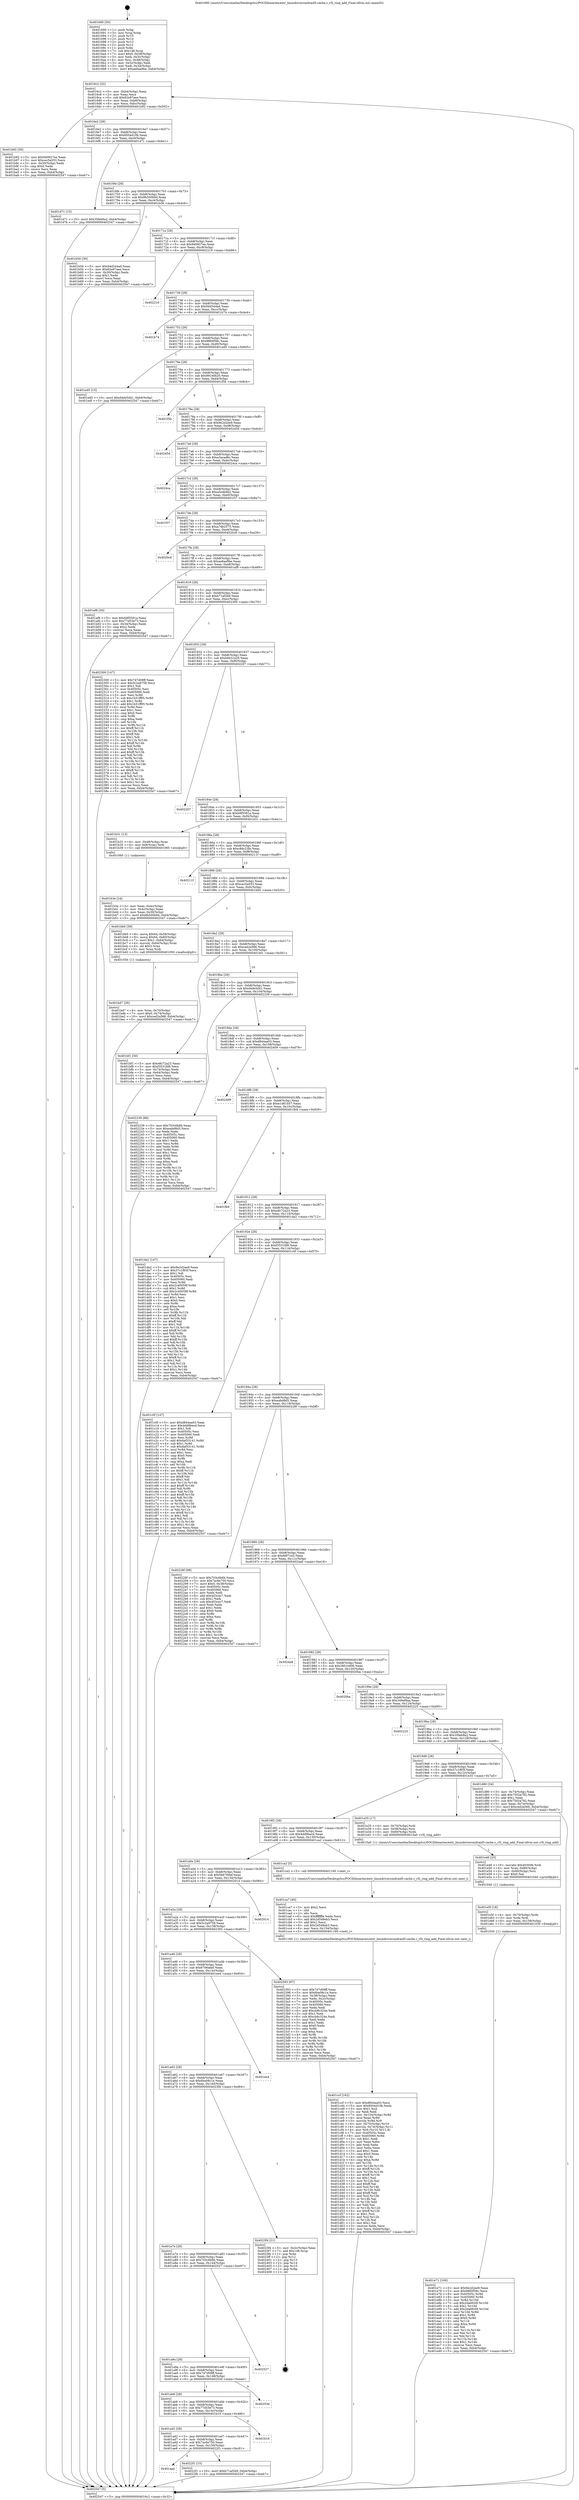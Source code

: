 digraph "0x401690" {
  label = "0x401690 (/mnt/c/Users/mathe/Desktop/tcc/POCII/binaries/extr_linuxdriversmdraid5-cache.c_r5l_ring_add_Final-ollvm.out::main(0))"
  labelloc = "t"
  node[shape=record]

  Entry [label="",width=0.3,height=0.3,shape=circle,fillcolor=black,style=filled]
  "0x4016c2" [label="{
     0x4016c2 [32]\l
     | [instrs]\l
     &nbsp;&nbsp;0x4016c2 \<+6\>: mov -0xb4(%rbp),%eax\l
     &nbsp;&nbsp;0x4016c8 \<+2\>: mov %eax,%ecx\l
     &nbsp;&nbsp;0x4016ca \<+6\>: sub $0x82e97aee,%ecx\l
     &nbsp;&nbsp;0x4016d0 \<+6\>: mov %eax,-0xb8(%rbp)\l
     &nbsp;&nbsp;0x4016d6 \<+6\>: mov %ecx,-0xbc(%rbp)\l
     &nbsp;&nbsp;0x4016dc \<+6\>: je 0000000000401b92 \<main+0x502\>\l
  }"]
  "0x401b92" [label="{
     0x401b92 [30]\l
     | [instrs]\l
     &nbsp;&nbsp;0x401b92 \<+5\>: mov $0x940927ee,%eax\l
     &nbsp;&nbsp;0x401b97 \<+5\>: mov $0xcec5a553,%ecx\l
     &nbsp;&nbsp;0x401b9c \<+3\>: mov -0x30(%rbp),%edx\l
     &nbsp;&nbsp;0x401b9f \<+3\>: cmp $0x0,%edx\l
     &nbsp;&nbsp;0x401ba2 \<+3\>: cmove %ecx,%eax\l
     &nbsp;&nbsp;0x401ba5 \<+6\>: mov %eax,-0xb4(%rbp)\l
     &nbsp;&nbsp;0x401bab \<+5\>: jmp 0000000000402547 \<main+0xeb7\>\l
  }"]
  "0x4016e2" [label="{
     0x4016e2 [28]\l
     | [instrs]\l
     &nbsp;&nbsp;0x4016e2 \<+5\>: jmp 00000000004016e7 \<main+0x57\>\l
     &nbsp;&nbsp;0x4016e7 \<+6\>: mov -0xb8(%rbp),%eax\l
     &nbsp;&nbsp;0x4016ed \<+5\>: sub $0x8504d10b,%eax\l
     &nbsp;&nbsp;0x4016f2 \<+6\>: mov %eax,-0xc0(%rbp)\l
     &nbsp;&nbsp;0x4016f8 \<+6\>: je 0000000000401d71 \<main+0x6e1\>\l
  }"]
  Exit [label="",width=0.3,height=0.3,shape=circle,fillcolor=black,style=filled,peripheries=2]
  "0x401d71" [label="{
     0x401d71 [15]\l
     | [instrs]\l
     &nbsp;&nbsp;0x401d71 \<+10\>: movl $0x35feb9a2,-0xb4(%rbp)\l
     &nbsp;&nbsp;0x401d7b \<+5\>: jmp 0000000000402547 \<main+0xeb7\>\l
  }"]
  "0x4016fe" [label="{
     0x4016fe [28]\l
     | [instrs]\l
     &nbsp;&nbsp;0x4016fe \<+5\>: jmp 0000000000401703 \<main+0x73\>\l
     &nbsp;&nbsp;0x401703 \<+6\>: mov -0xb8(%rbp),%eax\l
     &nbsp;&nbsp;0x401709 \<+5\>: sub $0x8b500b94,%eax\l
     &nbsp;&nbsp;0x40170e \<+6\>: mov %eax,-0xc4(%rbp)\l
     &nbsp;&nbsp;0x401714 \<+6\>: je 0000000000401b56 \<main+0x4c6\>\l
  }"]
  "0x401aee" [label="{
     0x401aee\l
  }", style=dashed]
  "0x401b56" [label="{
     0x401b56 [30]\l
     | [instrs]\l
     &nbsp;&nbsp;0x401b56 \<+5\>: mov $0x94d344ad,%eax\l
     &nbsp;&nbsp;0x401b5b \<+5\>: mov $0x82e97aee,%ecx\l
     &nbsp;&nbsp;0x401b60 \<+3\>: mov -0x30(%rbp),%edx\l
     &nbsp;&nbsp;0x401b63 \<+3\>: cmp $0x1,%edx\l
     &nbsp;&nbsp;0x401b66 \<+3\>: cmovl %ecx,%eax\l
     &nbsp;&nbsp;0x401b69 \<+6\>: mov %eax,-0xb4(%rbp)\l
     &nbsp;&nbsp;0x401b6f \<+5\>: jmp 0000000000402547 \<main+0xeb7\>\l
  }"]
  "0x40171a" [label="{
     0x40171a [28]\l
     | [instrs]\l
     &nbsp;&nbsp;0x40171a \<+5\>: jmp 000000000040171f \<main+0x8f\>\l
     &nbsp;&nbsp;0x40171f \<+6\>: mov -0xb8(%rbp),%eax\l
     &nbsp;&nbsp;0x401725 \<+5\>: sub $0x940927ee,%eax\l
     &nbsp;&nbsp;0x40172a \<+6\>: mov %eax,-0xc8(%rbp)\l
     &nbsp;&nbsp;0x401730 \<+6\>: je 0000000000402216 \<main+0xb86\>\l
  }"]
  "0x4022f1" [label="{
     0x4022f1 [15]\l
     | [instrs]\l
     &nbsp;&nbsp;0x4022f1 \<+10\>: movl $0xb71af2b9,-0xb4(%rbp)\l
     &nbsp;&nbsp;0x4022fb \<+5\>: jmp 0000000000402547 \<main+0xeb7\>\l
  }"]
  "0x402216" [label="{
     0x402216\l
  }", style=dashed]
  "0x401736" [label="{
     0x401736 [28]\l
     | [instrs]\l
     &nbsp;&nbsp;0x401736 \<+5\>: jmp 000000000040173b \<main+0xab\>\l
     &nbsp;&nbsp;0x40173b \<+6\>: mov -0xb8(%rbp),%eax\l
     &nbsp;&nbsp;0x401741 \<+5\>: sub $0x94d344ad,%eax\l
     &nbsp;&nbsp;0x401746 \<+6\>: mov %eax,-0xcc(%rbp)\l
     &nbsp;&nbsp;0x40174c \<+6\>: je 0000000000401b74 \<main+0x4e4\>\l
  }"]
  "0x401ad2" [label="{
     0x401ad2 [28]\l
     | [instrs]\l
     &nbsp;&nbsp;0x401ad2 \<+5\>: jmp 0000000000401ad7 \<main+0x447\>\l
     &nbsp;&nbsp;0x401ad7 \<+6\>: mov -0xb8(%rbp),%eax\l
     &nbsp;&nbsp;0x401add \<+5\>: sub $0x7ac6e750,%eax\l
     &nbsp;&nbsp;0x401ae2 \<+6\>: mov %eax,-0x150(%rbp)\l
     &nbsp;&nbsp;0x401ae8 \<+6\>: je 00000000004022f1 \<main+0xc61\>\l
  }"]
  "0x401b74" [label="{
     0x401b74\l
  }", style=dashed]
  "0x401752" [label="{
     0x401752 [28]\l
     | [instrs]\l
     &nbsp;&nbsp;0x401752 \<+5\>: jmp 0000000000401757 \<main+0xc7\>\l
     &nbsp;&nbsp;0x401757 \<+6\>: mov -0xb8(%rbp),%eax\l
     &nbsp;&nbsp;0x40175d \<+5\>: sub $0x9860f58c,%eax\l
     &nbsp;&nbsp;0x401762 \<+6\>: mov %eax,-0xd0(%rbp)\l
     &nbsp;&nbsp;0x401768 \<+6\>: je 0000000000401ed5 \<main+0x845\>\l
  }"]
  "0x401b16" [label="{
     0x401b16\l
  }", style=dashed]
  "0x401ed5" [label="{
     0x401ed5 [15]\l
     | [instrs]\l
     &nbsp;&nbsp;0x401ed5 \<+10\>: movl $0xd4de5d41,-0xb4(%rbp)\l
     &nbsp;&nbsp;0x401edf \<+5\>: jmp 0000000000402547 \<main+0xeb7\>\l
  }"]
  "0x40176e" [label="{
     0x40176e [28]\l
     | [instrs]\l
     &nbsp;&nbsp;0x40176e \<+5\>: jmp 0000000000401773 \<main+0xe3\>\l
     &nbsp;&nbsp;0x401773 \<+6\>: mov -0xb8(%rbp),%eax\l
     &nbsp;&nbsp;0x401779 \<+5\>: sub $0x991e0b20,%eax\l
     &nbsp;&nbsp;0x40177e \<+6\>: mov %eax,-0xd4(%rbp)\l
     &nbsp;&nbsp;0x401784 \<+6\>: je 0000000000401f5b \<main+0x8cb\>\l
  }"]
  "0x401ab6" [label="{
     0x401ab6 [28]\l
     | [instrs]\l
     &nbsp;&nbsp;0x401ab6 \<+5\>: jmp 0000000000401abb \<main+0x42b\>\l
     &nbsp;&nbsp;0x401abb \<+6\>: mov -0xb8(%rbp),%eax\l
     &nbsp;&nbsp;0x401ac1 \<+5\>: sub $0x77d53e73,%eax\l
     &nbsp;&nbsp;0x401ac6 \<+6\>: mov %eax,-0x14c(%rbp)\l
     &nbsp;&nbsp;0x401acc \<+6\>: je 0000000000401b16 \<main+0x486\>\l
  }"]
  "0x401f5b" [label="{
     0x401f5b\l
  }", style=dashed]
  "0x40178a" [label="{
     0x40178a [28]\l
     | [instrs]\l
     &nbsp;&nbsp;0x40178a \<+5\>: jmp 000000000040178f \<main+0xff\>\l
     &nbsp;&nbsp;0x40178f \<+6\>: mov -0xb8(%rbp),%eax\l
     &nbsp;&nbsp;0x401795 \<+5\>: sub $0x9e2d2ee9,%eax\l
     &nbsp;&nbsp;0x40179a \<+6\>: mov %eax,-0xd8(%rbp)\l
     &nbsp;&nbsp;0x4017a0 \<+6\>: je 000000000040245d \<main+0xdcd\>\l
  }"]
  "0x40253d" [label="{
     0x40253d\l
  }", style=dashed]
  "0x40245d" [label="{
     0x40245d\l
  }", style=dashed]
  "0x4017a6" [label="{
     0x4017a6 [28]\l
     | [instrs]\l
     &nbsp;&nbsp;0x4017a6 \<+5\>: jmp 00000000004017ab \<main+0x11b\>\l
     &nbsp;&nbsp;0x4017ab \<+6\>: mov -0xb8(%rbp),%eax\l
     &nbsp;&nbsp;0x4017b1 \<+5\>: sub $0xa3acad6c,%eax\l
     &nbsp;&nbsp;0x4017b6 \<+6\>: mov %eax,-0xdc(%rbp)\l
     &nbsp;&nbsp;0x4017bc \<+6\>: je 00000000004024ca \<main+0xe3a\>\l
  }"]
  "0x401a9a" [label="{
     0x401a9a [28]\l
     | [instrs]\l
     &nbsp;&nbsp;0x401a9a \<+5\>: jmp 0000000000401a9f \<main+0x40f\>\l
     &nbsp;&nbsp;0x401a9f \<+6\>: mov -0xb8(%rbp),%eax\l
     &nbsp;&nbsp;0x401aa5 \<+5\>: sub $0x747d09ff,%eax\l
     &nbsp;&nbsp;0x401aaa \<+6\>: mov %eax,-0x148(%rbp)\l
     &nbsp;&nbsp;0x401ab0 \<+6\>: je 000000000040253d \<main+0xead\>\l
  }"]
  "0x4024ca" [label="{
     0x4024ca\l
  }", style=dashed]
  "0x4017c2" [label="{
     0x4017c2 [28]\l
     | [instrs]\l
     &nbsp;&nbsp;0x4017c2 \<+5\>: jmp 00000000004017c7 \<main+0x137\>\l
     &nbsp;&nbsp;0x4017c7 \<+6\>: mov -0xb8(%rbp),%eax\l
     &nbsp;&nbsp;0x4017cd \<+5\>: sub $0xa5e4b9d2,%eax\l
     &nbsp;&nbsp;0x4017d2 \<+6\>: mov %eax,-0xe0(%rbp)\l
     &nbsp;&nbsp;0x4017d8 \<+6\>: je 0000000000401f37 \<main+0x8a7\>\l
  }"]
  "0x402527" [label="{
     0x402527\l
  }", style=dashed]
  "0x401f37" [label="{
     0x401f37\l
  }", style=dashed]
  "0x4017de" [label="{
     0x4017de [28]\l
     | [instrs]\l
     &nbsp;&nbsp;0x4017de \<+5\>: jmp 00000000004017e3 \<main+0x153\>\l
     &nbsp;&nbsp;0x4017e3 \<+6\>: mov -0xb8(%rbp),%eax\l
     &nbsp;&nbsp;0x4017e9 \<+5\>: sub $0xa7db2575,%eax\l
     &nbsp;&nbsp;0x4017ee \<+6\>: mov %eax,-0xe4(%rbp)\l
     &nbsp;&nbsp;0x4017f4 \<+6\>: je 00000000004020c9 \<main+0xa39\>\l
  }"]
  "0x401a7e" [label="{
     0x401a7e [28]\l
     | [instrs]\l
     &nbsp;&nbsp;0x401a7e \<+5\>: jmp 0000000000401a83 \<main+0x3f3\>\l
     &nbsp;&nbsp;0x401a83 \<+6\>: mov -0xb8(%rbp),%eax\l
     &nbsp;&nbsp;0x401a89 \<+5\>: sub $0x703c6b6b,%eax\l
     &nbsp;&nbsp;0x401a8e \<+6\>: mov %eax,-0x144(%rbp)\l
     &nbsp;&nbsp;0x401a94 \<+6\>: je 0000000000402527 \<main+0xe97\>\l
  }"]
  "0x4020c9" [label="{
     0x4020c9\l
  }", style=dashed]
  "0x4017fa" [label="{
     0x4017fa [28]\l
     | [instrs]\l
     &nbsp;&nbsp;0x4017fa \<+5\>: jmp 00000000004017ff \<main+0x16f\>\l
     &nbsp;&nbsp;0x4017ff \<+6\>: mov -0xb8(%rbp),%eax\l
     &nbsp;&nbsp;0x401805 \<+5\>: sub $0xae6aa9be,%eax\l
     &nbsp;&nbsp;0x40180a \<+6\>: mov %eax,-0xe8(%rbp)\l
     &nbsp;&nbsp;0x401810 \<+6\>: je 0000000000401af8 \<main+0x468\>\l
  }"]
  "0x4023f4" [label="{
     0x4023f4 [21]\l
     | [instrs]\l
     &nbsp;&nbsp;0x4023f4 \<+3\>: mov -0x2c(%rbp),%eax\l
     &nbsp;&nbsp;0x4023f7 \<+7\>: add $0x148,%rsp\l
     &nbsp;&nbsp;0x4023fe \<+1\>: pop %rbx\l
     &nbsp;&nbsp;0x4023ff \<+2\>: pop %r12\l
     &nbsp;&nbsp;0x402401 \<+2\>: pop %r13\l
     &nbsp;&nbsp;0x402403 \<+2\>: pop %r14\l
     &nbsp;&nbsp;0x402405 \<+2\>: pop %r15\l
     &nbsp;&nbsp;0x402407 \<+1\>: pop %rbp\l
     &nbsp;&nbsp;0x402408 \<+1\>: ret\l
  }"]
  "0x401af8" [label="{
     0x401af8 [30]\l
     | [instrs]\l
     &nbsp;&nbsp;0x401af8 \<+5\>: mov $0xb9f5591a,%eax\l
     &nbsp;&nbsp;0x401afd \<+5\>: mov $0x77d53e73,%ecx\l
     &nbsp;&nbsp;0x401b02 \<+3\>: mov -0x34(%rbp),%edx\l
     &nbsp;&nbsp;0x401b05 \<+3\>: cmp $0x2,%edx\l
     &nbsp;&nbsp;0x401b08 \<+3\>: cmovne %ecx,%eax\l
     &nbsp;&nbsp;0x401b0b \<+6\>: mov %eax,-0xb4(%rbp)\l
     &nbsp;&nbsp;0x401b11 \<+5\>: jmp 0000000000402547 \<main+0xeb7\>\l
  }"]
  "0x401816" [label="{
     0x401816 [28]\l
     | [instrs]\l
     &nbsp;&nbsp;0x401816 \<+5\>: jmp 000000000040181b \<main+0x18b\>\l
     &nbsp;&nbsp;0x40181b \<+6\>: mov -0xb8(%rbp),%eax\l
     &nbsp;&nbsp;0x401821 \<+5\>: sub $0xb71af2b9,%eax\l
     &nbsp;&nbsp;0x401826 \<+6\>: mov %eax,-0xec(%rbp)\l
     &nbsp;&nbsp;0x40182c \<+6\>: je 0000000000402300 \<main+0xc70\>\l
  }"]
  "0x402547" [label="{
     0x402547 [5]\l
     | [instrs]\l
     &nbsp;&nbsp;0x402547 \<+5\>: jmp 00000000004016c2 \<main+0x32\>\l
  }"]
  "0x401690" [label="{
     0x401690 [50]\l
     | [instrs]\l
     &nbsp;&nbsp;0x401690 \<+1\>: push %rbp\l
     &nbsp;&nbsp;0x401691 \<+3\>: mov %rsp,%rbp\l
     &nbsp;&nbsp;0x401694 \<+2\>: push %r15\l
     &nbsp;&nbsp;0x401696 \<+2\>: push %r14\l
     &nbsp;&nbsp;0x401698 \<+2\>: push %r13\l
     &nbsp;&nbsp;0x40169a \<+2\>: push %r12\l
     &nbsp;&nbsp;0x40169c \<+1\>: push %rbx\l
     &nbsp;&nbsp;0x40169d \<+7\>: sub $0x148,%rsp\l
     &nbsp;&nbsp;0x4016a4 \<+7\>: movl $0x0,-0x38(%rbp)\l
     &nbsp;&nbsp;0x4016ab \<+3\>: mov %edi,-0x3c(%rbp)\l
     &nbsp;&nbsp;0x4016ae \<+4\>: mov %rsi,-0x48(%rbp)\l
     &nbsp;&nbsp;0x4016b2 \<+3\>: mov -0x3c(%rbp),%edi\l
     &nbsp;&nbsp;0x4016b5 \<+3\>: mov %edi,-0x34(%rbp)\l
     &nbsp;&nbsp;0x4016b8 \<+10\>: movl $0xae6aa9be,-0xb4(%rbp)\l
  }"]
  "0x401a62" [label="{
     0x401a62 [28]\l
     | [instrs]\l
     &nbsp;&nbsp;0x401a62 \<+5\>: jmp 0000000000401a67 \<main+0x3d7\>\l
     &nbsp;&nbsp;0x401a67 \<+6\>: mov -0xb8(%rbp),%eax\l
     &nbsp;&nbsp;0x401a6d \<+5\>: sub $0x6ba08c1e,%eax\l
     &nbsp;&nbsp;0x401a72 \<+6\>: mov %eax,-0x140(%rbp)\l
     &nbsp;&nbsp;0x401a78 \<+6\>: je 00000000004023f4 \<main+0xd64\>\l
  }"]
  "0x402300" [label="{
     0x402300 [147]\l
     | [instrs]\l
     &nbsp;&nbsp;0x402300 \<+5\>: mov $0x747d09ff,%eax\l
     &nbsp;&nbsp;0x402305 \<+5\>: mov $0x5c2a9759,%ecx\l
     &nbsp;&nbsp;0x40230a \<+2\>: mov $0x1,%dl\l
     &nbsp;&nbsp;0x40230c \<+7\>: mov 0x40505c,%esi\l
     &nbsp;&nbsp;0x402313 \<+7\>: mov 0x405060,%edi\l
     &nbsp;&nbsp;0x40231a \<+3\>: mov %esi,%r8d\l
     &nbsp;&nbsp;0x40231d \<+7\>: sub $0x1b51ff95,%r8d\l
     &nbsp;&nbsp;0x402324 \<+4\>: sub $0x1,%r8d\l
     &nbsp;&nbsp;0x402328 \<+7\>: add $0x1b51ff95,%r8d\l
     &nbsp;&nbsp;0x40232f \<+4\>: imul %r8d,%esi\l
     &nbsp;&nbsp;0x402333 \<+3\>: and $0x1,%esi\l
     &nbsp;&nbsp;0x402336 \<+3\>: cmp $0x0,%esi\l
     &nbsp;&nbsp;0x402339 \<+4\>: sete %r9b\l
     &nbsp;&nbsp;0x40233d \<+3\>: cmp $0xa,%edi\l
     &nbsp;&nbsp;0x402340 \<+4\>: setl %r10b\l
     &nbsp;&nbsp;0x402344 \<+3\>: mov %r9b,%r11b\l
     &nbsp;&nbsp;0x402347 \<+4\>: xor $0xff,%r11b\l
     &nbsp;&nbsp;0x40234b \<+3\>: mov %r10b,%bl\l
     &nbsp;&nbsp;0x40234e \<+3\>: xor $0xff,%bl\l
     &nbsp;&nbsp;0x402351 \<+3\>: xor $0x1,%dl\l
     &nbsp;&nbsp;0x402354 \<+3\>: mov %r11b,%r14b\l
     &nbsp;&nbsp;0x402357 \<+4\>: and $0xff,%r14b\l
     &nbsp;&nbsp;0x40235b \<+3\>: and %dl,%r9b\l
     &nbsp;&nbsp;0x40235e \<+3\>: mov %bl,%r15b\l
     &nbsp;&nbsp;0x402361 \<+4\>: and $0xff,%r15b\l
     &nbsp;&nbsp;0x402365 \<+3\>: and %dl,%r10b\l
     &nbsp;&nbsp;0x402368 \<+3\>: or %r9b,%r14b\l
     &nbsp;&nbsp;0x40236b \<+3\>: or %r10b,%r15b\l
     &nbsp;&nbsp;0x40236e \<+3\>: xor %r15b,%r14b\l
     &nbsp;&nbsp;0x402371 \<+3\>: or %bl,%r11b\l
     &nbsp;&nbsp;0x402374 \<+4\>: xor $0xff,%r11b\l
     &nbsp;&nbsp;0x402378 \<+3\>: or $0x1,%dl\l
     &nbsp;&nbsp;0x40237b \<+3\>: and %dl,%r11b\l
     &nbsp;&nbsp;0x40237e \<+3\>: or %r11b,%r14b\l
     &nbsp;&nbsp;0x402381 \<+4\>: test $0x1,%r14b\l
     &nbsp;&nbsp;0x402385 \<+3\>: cmovne %ecx,%eax\l
     &nbsp;&nbsp;0x402388 \<+6\>: mov %eax,-0xb4(%rbp)\l
     &nbsp;&nbsp;0x40238e \<+5\>: jmp 0000000000402547 \<main+0xeb7\>\l
  }"]
  "0x401832" [label="{
     0x401832 [28]\l
     | [instrs]\l
     &nbsp;&nbsp;0x401832 \<+5\>: jmp 0000000000401837 \<main+0x1a7\>\l
     &nbsp;&nbsp;0x401837 \<+6\>: mov -0xb8(%rbp),%eax\l
     &nbsp;&nbsp;0x40183d \<+5\>: sub $0xb9431a29,%eax\l
     &nbsp;&nbsp;0x401842 \<+6\>: mov %eax,-0xf0(%rbp)\l
     &nbsp;&nbsp;0x401848 \<+6\>: je 0000000000402207 \<main+0xb77\>\l
  }"]
  "0x401ee4" [label="{
     0x401ee4\l
  }", style=dashed]
  "0x402207" [label="{
     0x402207\l
  }", style=dashed]
  "0x40184e" [label="{
     0x40184e [28]\l
     | [instrs]\l
     &nbsp;&nbsp;0x40184e \<+5\>: jmp 0000000000401853 \<main+0x1c3\>\l
     &nbsp;&nbsp;0x401853 \<+6\>: mov -0xb8(%rbp),%eax\l
     &nbsp;&nbsp;0x401859 \<+5\>: sub $0xb9f5591a,%eax\l
     &nbsp;&nbsp;0x40185e \<+6\>: mov %eax,-0xf4(%rbp)\l
     &nbsp;&nbsp;0x401864 \<+6\>: je 0000000000401b31 \<main+0x4a1\>\l
  }"]
  "0x401a46" [label="{
     0x401a46 [28]\l
     | [instrs]\l
     &nbsp;&nbsp;0x401a46 \<+5\>: jmp 0000000000401a4b \<main+0x3bb\>\l
     &nbsp;&nbsp;0x401a4b \<+6\>: mov -0xb8(%rbp),%eax\l
     &nbsp;&nbsp;0x401a51 \<+5\>: sub $0x6706afa0,%eax\l
     &nbsp;&nbsp;0x401a56 \<+6\>: mov %eax,-0x13c(%rbp)\l
     &nbsp;&nbsp;0x401a5c \<+6\>: je 0000000000401ee4 \<main+0x854\>\l
  }"]
  "0x401b31" [label="{
     0x401b31 [13]\l
     | [instrs]\l
     &nbsp;&nbsp;0x401b31 \<+4\>: mov -0x48(%rbp),%rax\l
     &nbsp;&nbsp;0x401b35 \<+4\>: mov 0x8(%rax),%rdi\l
     &nbsp;&nbsp;0x401b39 \<+5\>: call 0000000000401060 \<atoi@plt\>\l
     | [calls]\l
     &nbsp;&nbsp;0x401060 \{1\} (unknown)\l
  }"]
  "0x40186a" [label="{
     0x40186a [28]\l
     | [instrs]\l
     &nbsp;&nbsp;0x40186a \<+5\>: jmp 000000000040186f \<main+0x1df\>\l
     &nbsp;&nbsp;0x40186f \<+6\>: mov -0xb8(%rbp),%eax\l
     &nbsp;&nbsp;0x401875 \<+5\>: sub $0xc8dc23fa,%eax\l
     &nbsp;&nbsp;0x40187a \<+6\>: mov %eax,-0xf8(%rbp)\l
     &nbsp;&nbsp;0x401880 \<+6\>: je 000000000040211f \<main+0xa8f\>\l
  }"]
  "0x401b3e" [label="{
     0x401b3e [24]\l
     | [instrs]\l
     &nbsp;&nbsp;0x401b3e \<+3\>: mov %eax,-0x4c(%rbp)\l
     &nbsp;&nbsp;0x401b41 \<+3\>: mov -0x4c(%rbp),%eax\l
     &nbsp;&nbsp;0x401b44 \<+3\>: mov %eax,-0x30(%rbp)\l
     &nbsp;&nbsp;0x401b47 \<+10\>: movl $0x8b500b94,-0xb4(%rbp)\l
     &nbsp;&nbsp;0x401b51 \<+5\>: jmp 0000000000402547 \<main+0xeb7\>\l
  }"]
  "0x402393" [label="{
     0x402393 [97]\l
     | [instrs]\l
     &nbsp;&nbsp;0x402393 \<+5\>: mov $0x747d09ff,%eax\l
     &nbsp;&nbsp;0x402398 \<+5\>: mov $0x6ba08c1e,%ecx\l
     &nbsp;&nbsp;0x40239d \<+3\>: mov -0x38(%rbp),%edx\l
     &nbsp;&nbsp;0x4023a0 \<+3\>: mov %edx,-0x2c(%rbp)\l
     &nbsp;&nbsp;0x4023a3 \<+7\>: mov 0x40505c,%edx\l
     &nbsp;&nbsp;0x4023aa \<+7\>: mov 0x405060,%esi\l
     &nbsp;&nbsp;0x4023b1 \<+2\>: mov %edx,%edi\l
     &nbsp;&nbsp;0x4023b3 \<+6\>: add $0xcb8c324e,%edi\l
     &nbsp;&nbsp;0x4023b9 \<+3\>: sub $0x1,%edi\l
     &nbsp;&nbsp;0x4023bc \<+6\>: sub $0xcb8c324e,%edi\l
     &nbsp;&nbsp;0x4023c2 \<+3\>: imul %edi,%edx\l
     &nbsp;&nbsp;0x4023c5 \<+3\>: and $0x1,%edx\l
     &nbsp;&nbsp;0x4023c8 \<+3\>: cmp $0x0,%edx\l
     &nbsp;&nbsp;0x4023cb \<+4\>: sete %r8b\l
     &nbsp;&nbsp;0x4023cf \<+3\>: cmp $0xa,%esi\l
     &nbsp;&nbsp;0x4023d2 \<+4\>: setl %r9b\l
     &nbsp;&nbsp;0x4023d6 \<+3\>: mov %r8b,%r10b\l
     &nbsp;&nbsp;0x4023d9 \<+3\>: and %r9b,%r10b\l
     &nbsp;&nbsp;0x4023dc \<+3\>: xor %r9b,%r8b\l
     &nbsp;&nbsp;0x4023df \<+3\>: or %r8b,%r10b\l
     &nbsp;&nbsp;0x4023e2 \<+4\>: test $0x1,%r10b\l
     &nbsp;&nbsp;0x4023e6 \<+3\>: cmovne %ecx,%eax\l
     &nbsp;&nbsp;0x4023e9 \<+6\>: mov %eax,-0xb4(%rbp)\l
     &nbsp;&nbsp;0x4023ef \<+5\>: jmp 0000000000402547 \<main+0xeb7\>\l
  }"]
  "0x40211f" [label="{
     0x40211f\l
  }", style=dashed]
  "0x401886" [label="{
     0x401886 [28]\l
     | [instrs]\l
     &nbsp;&nbsp;0x401886 \<+5\>: jmp 000000000040188b \<main+0x1fb\>\l
     &nbsp;&nbsp;0x40188b \<+6\>: mov -0xb8(%rbp),%eax\l
     &nbsp;&nbsp;0x401891 \<+5\>: sub $0xcec5a553,%eax\l
     &nbsp;&nbsp;0x401896 \<+6\>: mov %eax,-0xfc(%rbp)\l
     &nbsp;&nbsp;0x40189c \<+6\>: je 0000000000401bb0 \<main+0x520\>\l
  }"]
  "0x401a2a" [label="{
     0x401a2a [28]\l
     | [instrs]\l
     &nbsp;&nbsp;0x401a2a \<+5\>: jmp 0000000000401a2f \<main+0x39f\>\l
     &nbsp;&nbsp;0x401a2f \<+6\>: mov -0xb8(%rbp),%eax\l
     &nbsp;&nbsp;0x401a35 \<+5\>: sub $0x5c2a9759,%eax\l
     &nbsp;&nbsp;0x401a3a \<+6\>: mov %eax,-0x138(%rbp)\l
     &nbsp;&nbsp;0x401a40 \<+6\>: je 0000000000402393 \<main+0xd03\>\l
  }"]
  "0x401bb0" [label="{
     0x401bb0 [39]\l
     | [instrs]\l
     &nbsp;&nbsp;0x401bb0 \<+8\>: movq $0x64,-0x58(%rbp)\l
     &nbsp;&nbsp;0x401bb8 \<+8\>: movq $0x64,-0x60(%rbp)\l
     &nbsp;&nbsp;0x401bc0 \<+7\>: movl $0x1,-0x64(%rbp)\l
     &nbsp;&nbsp;0x401bc7 \<+4\>: movslq -0x64(%rbp),%rax\l
     &nbsp;&nbsp;0x401bcb \<+4\>: shl $0x3,%rax\l
     &nbsp;&nbsp;0x401bcf \<+3\>: mov %rax,%rdi\l
     &nbsp;&nbsp;0x401bd2 \<+5\>: call 0000000000401050 \<malloc@plt\>\l
     | [calls]\l
     &nbsp;&nbsp;0x401050 \{1\} (unknown)\l
  }"]
  "0x4018a2" [label="{
     0x4018a2 [28]\l
     | [instrs]\l
     &nbsp;&nbsp;0x4018a2 \<+5\>: jmp 00000000004018a7 \<main+0x217\>\l
     &nbsp;&nbsp;0x4018a7 \<+6\>: mov -0xb8(%rbp),%eax\l
     &nbsp;&nbsp;0x4018ad \<+5\>: sub $0xced2a566,%eax\l
     &nbsp;&nbsp;0x4018b2 \<+6\>: mov %eax,-0x100(%rbp)\l
     &nbsp;&nbsp;0x4018b8 \<+6\>: je 0000000000401bf1 \<main+0x561\>\l
  }"]
  "0x401bd7" [label="{
     0x401bd7 [26]\l
     | [instrs]\l
     &nbsp;&nbsp;0x401bd7 \<+4\>: mov %rax,-0x70(%rbp)\l
     &nbsp;&nbsp;0x401bdb \<+7\>: movl $0x0,-0x74(%rbp)\l
     &nbsp;&nbsp;0x401be2 \<+10\>: movl $0xced2a566,-0xb4(%rbp)\l
     &nbsp;&nbsp;0x401bec \<+5\>: jmp 0000000000402547 \<main+0xeb7\>\l
  }"]
  "0x402014" [label="{
     0x402014\l
  }", style=dashed]
  "0x401bf1" [label="{
     0x401bf1 [30]\l
     | [instrs]\l
     &nbsp;&nbsp;0x401bf1 \<+5\>: mov $0xe8c72a23,%eax\l
     &nbsp;&nbsp;0x401bf6 \<+5\>: mov $0xf3531fd9,%ecx\l
     &nbsp;&nbsp;0x401bfb \<+3\>: mov -0x74(%rbp),%edx\l
     &nbsp;&nbsp;0x401bfe \<+3\>: cmp -0x64(%rbp),%edx\l
     &nbsp;&nbsp;0x401c01 \<+3\>: cmovl %ecx,%eax\l
     &nbsp;&nbsp;0x401c04 \<+6\>: mov %eax,-0xb4(%rbp)\l
     &nbsp;&nbsp;0x401c0a \<+5\>: jmp 0000000000402547 \<main+0xeb7\>\l
  }"]
  "0x4018be" [label="{
     0x4018be [28]\l
     | [instrs]\l
     &nbsp;&nbsp;0x4018be \<+5\>: jmp 00000000004018c3 \<main+0x233\>\l
     &nbsp;&nbsp;0x4018c3 \<+6\>: mov -0xb8(%rbp),%eax\l
     &nbsp;&nbsp;0x4018c9 \<+5\>: sub $0xd4de5d41,%eax\l
     &nbsp;&nbsp;0x4018ce \<+6\>: mov %eax,-0x104(%rbp)\l
     &nbsp;&nbsp;0x4018d4 \<+6\>: je 0000000000402239 \<main+0xba9\>\l
  }"]
  "0x401e71" [label="{
     0x401e71 [100]\l
     | [instrs]\l
     &nbsp;&nbsp;0x401e71 \<+5\>: mov $0x9e2d2ee9,%eax\l
     &nbsp;&nbsp;0x401e76 \<+5\>: mov $0x9860f58c,%ecx\l
     &nbsp;&nbsp;0x401e7b \<+8\>: mov 0x40505c,%r8d\l
     &nbsp;&nbsp;0x401e83 \<+8\>: mov 0x405060,%r9d\l
     &nbsp;&nbsp;0x401e8b \<+3\>: mov %r8d,%r10d\l
     &nbsp;&nbsp;0x401e8e \<+7\>: sub $0x2da6fc09,%r10d\l
     &nbsp;&nbsp;0x401e95 \<+4\>: sub $0x1,%r10d\l
     &nbsp;&nbsp;0x401e99 \<+7\>: add $0x2da6fc09,%r10d\l
     &nbsp;&nbsp;0x401ea0 \<+4\>: imul %r10d,%r8d\l
     &nbsp;&nbsp;0x401ea4 \<+4\>: and $0x1,%r8d\l
     &nbsp;&nbsp;0x401ea8 \<+4\>: cmp $0x0,%r8d\l
     &nbsp;&nbsp;0x401eac \<+4\>: sete %r11b\l
     &nbsp;&nbsp;0x401eb0 \<+4\>: cmp $0xa,%r9d\l
     &nbsp;&nbsp;0x401eb4 \<+3\>: setl %bl\l
     &nbsp;&nbsp;0x401eb7 \<+3\>: mov %r11b,%r14b\l
     &nbsp;&nbsp;0x401eba \<+3\>: and %bl,%r14b\l
     &nbsp;&nbsp;0x401ebd \<+3\>: xor %bl,%r11b\l
     &nbsp;&nbsp;0x401ec0 \<+3\>: or %r11b,%r14b\l
     &nbsp;&nbsp;0x401ec3 \<+4\>: test $0x1,%r14b\l
     &nbsp;&nbsp;0x401ec7 \<+3\>: cmovne %ecx,%eax\l
     &nbsp;&nbsp;0x401eca \<+6\>: mov %eax,-0xb4(%rbp)\l
     &nbsp;&nbsp;0x401ed0 \<+5\>: jmp 0000000000402547 \<main+0xeb7\>\l
  }"]
  "0x402239" [label="{
     0x402239 [86]\l
     | [instrs]\l
     &nbsp;&nbsp;0x402239 \<+5\>: mov $0x703c6b6b,%eax\l
     &nbsp;&nbsp;0x40223e \<+5\>: mov $0xeabd8d5,%ecx\l
     &nbsp;&nbsp;0x402243 \<+2\>: xor %edx,%edx\l
     &nbsp;&nbsp;0x402245 \<+7\>: mov 0x40505c,%esi\l
     &nbsp;&nbsp;0x40224c \<+7\>: mov 0x405060,%edi\l
     &nbsp;&nbsp;0x402253 \<+3\>: sub $0x1,%edx\l
     &nbsp;&nbsp;0x402256 \<+3\>: mov %esi,%r8d\l
     &nbsp;&nbsp;0x402259 \<+3\>: add %edx,%r8d\l
     &nbsp;&nbsp;0x40225c \<+4\>: imul %r8d,%esi\l
     &nbsp;&nbsp;0x402260 \<+3\>: and $0x1,%esi\l
     &nbsp;&nbsp;0x402263 \<+3\>: cmp $0x0,%esi\l
     &nbsp;&nbsp;0x402266 \<+4\>: sete %r9b\l
     &nbsp;&nbsp;0x40226a \<+3\>: cmp $0xa,%edi\l
     &nbsp;&nbsp;0x40226d \<+4\>: setl %r10b\l
     &nbsp;&nbsp;0x402271 \<+3\>: mov %r9b,%r11b\l
     &nbsp;&nbsp;0x402274 \<+3\>: and %r10b,%r11b\l
     &nbsp;&nbsp;0x402277 \<+3\>: xor %r10b,%r9b\l
     &nbsp;&nbsp;0x40227a \<+3\>: or %r9b,%r11b\l
     &nbsp;&nbsp;0x40227d \<+4\>: test $0x1,%r11b\l
     &nbsp;&nbsp;0x402281 \<+3\>: cmovne %ecx,%eax\l
     &nbsp;&nbsp;0x402284 \<+6\>: mov %eax,-0xb4(%rbp)\l
     &nbsp;&nbsp;0x40228a \<+5\>: jmp 0000000000402547 \<main+0xeb7\>\l
  }"]
  "0x4018da" [label="{
     0x4018da [28]\l
     | [instrs]\l
     &nbsp;&nbsp;0x4018da \<+5\>: jmp 00000000004018df \<main+0x24f\>\l
     &nbsp;&nbsp;0x4018df \<+6\>: mov -0xb8(%rbp),%eax\l
     &nbsp;&nbsp;0x4018e5 \<+5\>: sub $0xd844aa03,%eax\l
     &nbsp;&nbsp;0x4018ea \<+6\>: mov %eax,-0x108(%rbp)\l
     &nbsp;&nbsp;0x4018f0 \<+6\>: je 0000000000402409 \<main+0xd79\>\l
  }"]
  "0x401e5f" [label="{
     0x401e5f [18]\l
     | [instrs]\l
     &nbsp;&nbsp;0x401e5f \<+4\>: mov -0x70(%rbp),%rdx\l
     &nbsp;&nbsp;0x401e63 \<+3\>: mov %rdx,%rdi\l
     &nbsp;&nbsp;0x401e66 \<+6\>: mov %eax,-0x158(%rbp)\l
     &nbsp;&nbsp;0x401e6c \<+5\>: call 0000000000401030 \<free@plt\>\l
     | [calls]\l
     &nbsp;&nbsp;0x401030 \{1\} (unknown)\l
  }"]
  "0x402409" [label="{
     0x402409\l
  }", style=dashed]
  "0x4018f6" [label="{
     0x4018f6 [28]\l
     | [instrs]\l
     &nbsp;&nbsp;0x4018f6 \<+5\>: jmp 00000000004018fb \<main+0x26b\>\l
     &nbsp;&nbsp;0x4018fb \<+6\>: mov -0xb8(%rbp),%eax\l
     &nbsp;&nbsp;0x401901 \<+5\>: sub $0xe1d61b57,%eax\l
     &nbsp;&nbsp;0x401906 \<+6\>: mov %eax,-0x10c(%rbp)\l
     &nbsp;&nbsp;0x40190c \<+6\>: je 0000000000401fb9 \<main+0x929\>\l
  }"]
  "0x401e46" [label="{
     0x401e46 [25]\l
     | [instrs]\l
     &nbsp;&nbsp;0x401e46 \<+10\>: movabs $0x4030d6,%rdi\l
     &nbsp;&nbsp;0x401e50 \<+4\>: mov %rax,-0x80(%rbp)\l
     &nbsp;&nbsp;0x401e54 \<+4\>: mov -0x80(%rbp),%rsi\l
     &nbsp;&nbsp;0x401e58 \<+2\>: mov $0x0,%al\l
     &nbsp;&nbsp;0x401e5a \<+5\>: call 0000000000401040 \<printf@plt\>\l
     | [calls]\l
     &nbsp;&nbsp;0x401040 \{1\} (unknown)\l
  }"]
  "0x401fb9" [label="{
     0x401fb9\l
  }", style=dashed]
  "0x401912" [label="{
     0x401912 [28]\l
     | [instrs]\l
     &nbsp;&nbsp;0x401912 \<+5\>: jmp 0000000000401917 \<main+0x287\>\l
     &nbsp;&nbsp;0x401917 \<+6\>: mov -0xb8(%rbp),%eax\l
     &nbsp;&nbsp;0x40191d \<+5\>: sub $0xe8c72a23,%eax\l
     &nbsp;&nbsp;0x401922 \<+6\>: mov %eax,-0x110(%rbp)\l
     &nbsp;&nbsp;0x401928 \<+6\>: je 0000000000401da2 \<main+0x712\>\l
  }"]
  "0x401ccf" [label="{
     0x401ccf [162]\l
     | [instrs]\l
     &nbsp;&nbsp;0x401ccf \<+5\>: mov $0xd844aa03,%ecx\l
     &nbsp;&nbsp;0x401cd4 \<+5\>: mov $0x8504d10b,%edx\l
     &nbsp;&nbsp;0x401cd9 \<+3\>: mov $0x1,%sil\l
     &nbsp;&nbsp;0x401cdc \<+2\>: xor %edi,%edi\l
     &nbsp;&nbsp;0x401cde \<+7\>: mov -0x154(%rbp),%r8d\l
     &nbsp;&nbsp;0x401ce5 \<+4\>: imul %eax,%r8d\l
     &nbsp;&nbsp;0x401ce9 \<+3\>: movslq %r8d,%r9\l
     &nbsp;&nbsp;0x401cec \<+4\>: mov -0x70(%rbp),%r10\l
     &nbsp;&nbsp;0x401cf0 \<+4\>: movslq -0x74(%rbp),%r11\l
     &nbsp;&nbsp;0x401cf4 \<+4\>: mov %r9,(%r10,%r11,8)\l
     &nbsp;&nbsp;0x401cf8 \<+7\>: mov 0x40505c,%eax\l
     &nbsp;&nbsp;0x401cff \<+8\>: mov 0x405060,%r8d\l
     &nbsp;&nbsp;0x401d07 \<+3\>: sub $0x1,%edi\l
     &nbsp;&nbsp;0x401d0a \<+2\>: mov %eax,%ebx\l
     &nbsp;&nbsp;0x401d0c \<+2\>: add %edi,%ebx\l
     &nbsp;&nbsp;0x401d0e \<+3\>: imul %ebx,%eax\l
     &nbsp;&nbsp;0x401d11 \<+3\>: and $0x1,%eax\l
     &nbsp;&nbsp;0x401d14 \<+3\>: cmp $0x0,%eax\l
     &nbsp;&nbsp;0x401d17 \<+4\>: sete %r14b\l
     &nbsp;&nbsp;0x401d1b \<+4\>: cmp $0xa,%r8d\l
     &nbsp;&nbsp;0x401d1f \<+4\>: setl %r15b\l
     &nbsp;&nbsp;0x401d23 \<+3\>: mov %r14b,%r12b\l
     &nbsp;&nbsp;0x401d26 \<+4\>: xor $0xff,%r12b\l
     &nbsp;&nbsp;0x401d2a \<+3\>: mov %r15b,%r13b\l
     &nbsp;&nbsp;0x401d2d \<+4\>: xor $0xff,%r13b\l
     &nbsp;&nbsp;0x401d31 \<+4\>: xor $0x1,%sil\l
     &nbsp;&nbsp;0x401d35 \<+3\>: mov %r12b,%al\l
     &nbsp;&nbsp;0x401d38 \<+2\>: and $0xff,%al\l
     &nbsp;&nbsp;0x401d3a \<+3\>: and %sil,%r14b\l
     &nbsp;&nbsp;0x401d3d \<+3\>: mov %r13b,%dil\l
     &nbsp;&nbsp;0x401d40 \<+4\>: and $0xff,%dil\l
     &nbsp;&nbsp;0x401d44 \<+3\>: and %sil,%r15b\l
     &nbsp;&nbsp;0x401d47 \<+3\>: or %r14b,%al\l
     &nbsp;&nbsp;0x401d4a \<+3\>: or %r15b,%dil\l
     &nbsp;&nbsp;0x401d4d \<+3\>: xor %dil,%al\l
     &nbsp;&nbsp;0x401d50 \<+3\>: or %r13b,%r12b\l
     &nbsp;&nbsp;0x401d53 \<+4\>: xor $0xff,%r12b\l
     &nbsp;&nbsp;0x401d57 \<+4\>: or $0x1,%sil\l
     &nbsp;&nbsp;0x401d5b \<+3\>: and %sil,%r12b\l
     &nbsp;&nbsp;0x401d5e \<+3\>: or %r12b,%al\l
     &nbsp;&nbsp;0x401d61 \<+2\>: test $0x1,%al\l
     &nbsp;&nbsp;0x401d63 \<+3\>: cmovne %edx,%ecx\l
     &nbsp;&nbsp;0x401d66 \<+6\>: mov %ecx,-0xb4(%rbp)\l
     &nbsp;&nbsp;0x401d6c \<+5\>: jmp 0000000000402547 \<main+0xeb7\>\l
  }"]
  "0x401da2" [label="{
     0x401da2 [147]\l
     | [instrs]\l
     &nbsp;&nbsp;0x401da2 \<+5\>: mov $0x9e2d2ee9,%eax\l
     &nbsp;&nbsp;0x401da7 \<+5\>: mov $0x37c1f65f,%ecx\l
     &nbsp;&nbsp;0x401dac \<+2\>: mov $0x1,%dl\l
     &nbsp;&nbsp;0x401dae \<+7\>: mov 0x40505c,%esi\l
     &nbsp;&nbsp;0x401db5 \<+7\>: mov 0x405060,%edi\l
     &nbsp;&nbsp;0x401dbc \<+3\>: mov %esi,%r8d\l
     &nbsp;&nbsp;0x401dbf \<+7\>: sub $0x2c40059f,%r8d\l
     &nbsp;&nbsp;0x401dc6 \<+4\>: sub $0x1,%r8d\l
     &nbsp;&nbsp;0x401dca \<+7\>: add $0x2c40059f,%r8d\l
     &nbsp;&nbsp;0x401dd1 \<+4\>: imul %r8d,%esi\l
     &nbsp;&nbsp;0x401dd5 \<+3\>: and $0x1,%esi\l
     &nbsp;&nbsp;0x401dd8 \<+3\>: cmp $0x0,%esi\l
     &nbsp;&nbsp;0x401ddb \<+4\>: sete %r9b\l
     &nbsp;&nbsp;0x401ddf \<+3\>: cmp $0xa,%edi\l
     &nbsp;&nbsp;0x401de2 \<+4\>: setl %r10b\l
     &nbsp;&nbsp;0x401de6 \<+3\>: mov %r9b,%r11b\l
     &nbsp;&nbsp;0x401de9 \<+4\>: xor $0xff,%r11b\l
     &nbsp;&nbsp;0x401ded \<+3\>: mov %r10b,%bl\l
     &nbsp;&nbsp;0x401df0 \<+3\>: xor $0xff,%bl\l
     &nbsp;&nbsp;0x401df3 \<+3\>: xor $0x1,%dl\l
     &nbsp;&nbsp;0x401df6 \<+3\>: mov %r11b,%r14b\l
     &nbsp;&nbsp;0x401df9 \<+4\>: and $0xff,%r14b\l
     &nbsp;&nbsp;0x401dfd \<+3\>: and %dl,%r9b\l
     &nbsp;&nbsp;0x401e00 \<+3\>: mov %bl,%r15b\l
     &nbsp;&nbsp;0x401e03 \<+4\>: and $0xff,%r15b\l
     &nbsp;&nbsp;0x401e07 \<+3\>: and %dl,%r10b\l
     &nbsp;&nbsp;0x401e0a \<+3\>: or %r9b,%r14b\l
     &nbsp;&nbsp;0x401e0d \<+3\>: or %r10b,%r15b\l
     &nbsp;&nbsp;0x401e10 \<+3\>: xor %r15b,%r14b\l
     &nbsp;&nbsp;0x401e13 \<+3\>: or %bl,%r11b\l
     &nbsp;&nbsp;0x401e16 \<+4\>: xor $0xff,%r11b\l
     &nbsp;&nbsp;0x401e1a \<+3\>: or $0x1,%dl\l
     &nbsp;&nbsp;0x401e1d \<+3\>: and %dl,%r11b\l
     &nbsp;&nbsp;0x401e20 \<+3\>: or %r11b,%r14b\l
     &nbsp;&nbsp;0x401e23 \<+4\>: test $0x1,%r14b\l
     &nbsp;&nbsp;0x401e27 \<+3\>: cmovne %ecx,%eax\l
     &nbsp;&nbsp;0x401e2a \<+6\>: mov %eax,-0xb4(%rbp)\l
     &nbsp;&nbsp;0x401e30 \<+5\>: jmp 0000000000402547 \<main+0xeb7\>\l
  }"]
  "0x40192e" [label="{
     0x40192e [28]\l
     | [instrs]\l
     &nbsp;&nbsp;0x40192e \<+5\>: jmp 0000000000401933 \<main+0x2a3\>\l
     &nbsp;&nbsp;0x401933 \<+6\>: mov -0xb8(%rbp),%eax\l
     &nbsp;&nbsp;0x401939 \<+5\>: sub $0xf3531fd9,%eax\l
     &nbsp;&nbsp;0x40193e \<+6\>: mov %eax,-0x114(%rbp)\l
     &nbsp;&nbsp;0x401944 \<+6\>: je 0000000000401c0f \<main+0x57f\>\l
  }"]
  "0x401ca7" [label="{
     0x401ca7 [40]\l
     | [instrs]\l
     &nbsp;&nbsp;0x401ca7 \<+5\>: mov $0x2,%ecx\l
     &nbsp;&nbsp;0x401cac \<+1\>: cltd\l
     &nbsp;&nbsp;0x401cad \<+2\>: idiv %ecx\l
     &nbsp;&nbsp;0x401caf \<+6\>: imul $0xfffffffe,%edx,%ecx\l
     &nbsp;&nbsp;0x401cb5 \<+6\>: add $0x2d548eb3,%ecx\l
     &nbsp;&nbsp;0x401cbb \<+3\>: add $0x1,%ecx\l
     &nbsp;&nbsp;0x401cbe \<+6\>: sub $0x2d548eb3,%ecx\l
     &nbsp;&nbsp;0x401cc4 \<+6\>: mov %ecx,-0x154(%rbp)\l
     &nbsp;&nbsp;0x401cca \<+5\>: call 0000000000401160 \<next_i\>\l
     | [calls]\l
     &nbsp;&nbsp;0x401160 \{1\} (/mnt/c/Users/mathe/Desktop/tcc/POCII/binaries/extr_linuxdriversmdraid5-cache.c_r5l_ring_add_Final-ollvm.out::next_i)\l
  }"]
  "0x401c0f" [label="{
     0x401c0f [147]\l
     | [instrs]\l
     &nbsp;&nbsp;0x401c0f \<+5\>: mov $0xd844aa03,%eax\l
     &nbsp;&nbsp;0x401c14 \<+5\>: mov $0x4dd9becd,%ecx\l
     &nbsp;&nbsp;0x401c19 \<+2\>: mov $0x1,%dl\l
     &nbsp;&nbsp;0x401c1b \<+7\>: mov 0x40505c,%esi\l
     &nbsp;&nbsp;0x401c22 \<+7\>: mov 0x405060,%edi\l
     &nbsp;&nbsp;0x401c29 \<+3\>: mov %esi,%r8d\l
     &nbsp;&nbsp;0x401c2c \<+7\>: add $0xdaf33141,%r8d\l
     &nbsp;&nbsp;0x401c33 \<+4\>: sub $0x1,%r8d\l
     &nbsp;&nbsp;0x401c37 \<+7\>: sub $0xdaf33141,%r8d\l
     &nbsp;&nbsp;0x401c3e \<+4\>: imul %r8d,%esi\l
     &nbsp;&nbsp;0x401c42 \<+3\>: and $0x1,%esi\l
     &nbsp;&nbsp;0x401c45 \<+3\>: cmp $0x0,%esi\l
     &nbsp;&nbsp;0x401c48 \<+4\>: sete %r9b\l
     &nbsp;&nbsp;0x401c4c \<+3\>: cmp $0xa,%edi\l
     &nbsp;&nbsp;0x401c4f \<+4\>: setl %r10b\l
     &nbsp;&nbsp;0x401c53 \<+3\>: mov %r9b,%r11b\l
     &nbsp;&nbsp;0x401c56 \<+4\>: xor $0xff,%r11b\l
     &nbsp;&nbsp;0x401c5a \<+3\>: mov %r10b,%bl\l
     &nbsp;&nbsp;0x401c5d \<+3\>: xor $0xff,%bl\l
     &nbsp;&nbsp;0x401c60 \<+3\>: xor $0x1,%dl\l
     &nbsp;&nbsp;0x401c63 \<+3\>: mov %r11b,%r14b\l
     &nbsp;&nbsp;0x401c66 \<+4\>: and $0xff,%r14b\l
     &nbsp;&nbsp;0x401c6a \<+3\>: and %dl,%r9b\l
     &nbsp;&nbsp;0x401c6d \<+3\>: mov %bl,%r15b\l
     &nbsp;&nbsp;0x401c70 \<+4\>: and $0xff,%r15b\l
     &nbsp;&nbsp;0x401c74 \<+3\>: and %dl,%r10b\l
     &nbsp;&nbsp;0x401c77 \<+3\>: or %r9b,%r14b\l
     &nbsp;&nbsp;0x401c7a \<+3\>: or %r10b,%r15b\l
     &nbsp;&nbsp;0x401c7d \<+3\>: xor %r15b,%r14b\l
     &nbsp;&nbsp;0x401c80 \<+3\>: or %bl,%r11b\l
     &nbsp;&nbsp;0x401c83 \<+4\>: xor $0xff,%r11b\l
     &nbsp;&nbsp;0x401c87 \<+3\>: or $0x1,%dl\l
     &nbsp;&nbsp;0x401c8a \<+3\>: and %dl,%r11b\l
     &nbsp;&nbsp;0x401c8d \<+3\>: or %r11b,%r14b\l
     &nbsp;&nbsp;0x401c90 \<+4\>: test $0x1,%r14b\l
     &nbsp;&nbsp;0x401c94 \<+3\>: cmovne %ecx,%eax\l
     &nbsp;&nbsp;0x401c97 \<+6\>: mov %eax,-0xb4(%rbp)\l
     &nbsp;&nbsp;0x401c9d \<+5\>: jmp 0000000000402547 \<main+0xeb7\>\l
  }"]
  "0x40194a" [label="{
     0x40194a [28]\l
     | [instrs]\l
     &nbsp;&nbsp;0x40194a \<+5\>: jmp 000000000040194f \<main+0x2bf\>\l
     &nbsp;&nbsp;0x40194f \<+6\>: mov -0xb8(%rbp),%eax\l
     &nbsp;&nbsp;0x401955 \<+5\>: sub $0xeabd8d5,%eax\l
     &nbsp;&nbsp;0x40195a \<+6\>: mov %eax,-0x118(%rbp)\l
     &nbsp;&nbsp;0x401960 \<+6\>: je 000000000040228f \<main+0xbff\>\l
  }"]
  "0x401a0e" [label="{
     0x401a0e [28]\l
     | [instrs]\l
     &nbsp;&nbsp;0x401a0e \<+5\>: jmp 0000000000401a13 \<main+0x383\>\l
     &nbsp;&nbsp;0x401a13 \<+6\>: mov -0xb8(%rbp),%eax\l
     &nbsp;&nbsp;0x401a19 \<+5\>: sub $0x5b6769af,%eax\l
     &nbsp;&nbsp;0x401a1e \<+6\>: mov %eax,-0x134(%rbp)\l
     &nbsp;&nbsp;0x401a24 \<+6\>: je 0000000000402014 \<main+0x984\>\l
  }"]
  "0x40228f" [label="{
     0x40228f [98]\l
     | [instrs]\l
     &nbsp;&nbsp;0x40228f \<+5\>: mov $0x703c6b6b,%eax\l
     &nbsp;&nbsp;0x402294 \<+5\>: mov $0x7ac6e750,%ecx\l
     &nbsp;&nbsp;0x402299 \<+7\>: movl $0x0,-0x38(%rbp)\l
     &nbsp;&nbsp;0x4022a0 \<+7\>: mov 0x40505c,%edx\l
     &nbsp;&nbsp;0x4022a7 \<+7\>: mov 0x405060,%esi\l
     &nbsp;&nbsp;0x4022ae \<+2\>: mov %edx,%edi\l
     &nbsp;&nbsp;0x4022b0 \<+6\>: add $0x403cec7,%edi\l
     &nbsp;&nbsp;0x4022b6 \<+3\>: sub $0x1,%edi\l
     &nbsp;&nbsp;0x4022b9 \<+6\>: sub $0x403cec7,%edi\l
     &nbsp;&nbsp;0x4022bf \<+3\>: imul %edi,%edx\l
     &nbsp;&nbsp;0x4022c2 \<+3\>: and $0x1,%edx\l
     &nbsp;&nbsp;0x4022c5 \<+3\>: cmp $0x0,%edx\l
     &nbsp;&nbsp;0x4022c8 \<+4\>: sete %r8b\l
     &nbsp;&nbsp;0x4022cc \<+3\>: cmp $0xa,%esi\l
     &nbsp;&nbsp;0x4022cf \<+4\>: setl %r9b\l
     &nbsp;&nbsp;0x4022d3 \<+3\>: mov %r8b,%r10b\l
     &nbsp;&nbsp;0x4022d6 \<+3\>: and %r9b,%r10b\l
     &nbsp;&nbsp;0x4022d9 \<+3\>: xor %r9b,%r8b\l
     &nbsp;&nbsp;0x4022dc \<+3\>: or %r8b,%r10b\l
     &nbsp;&nbsp;0x4022df \<+4\>: test $0x1,%r10b\l
     &nbsp;&nbsp;0x4022e3 \<+3\>: cmovne %ecx,%eax\l
     &nbsp;&nbsp;0x4022e6 \<+6\>: mov %eax,-0xb4(%rbp)\l
     &nbsp;&nbsp;0x4022ec \<+5\>: jmp 0000000000402547 \<main+0xeb7\>\l
  }"]
  "0x401966" [label="{
     0x401966 [28]\l
     | [instrs]\l
     &nbsp;&nbsp;0x401966 \<+5\>: jmp 000000000040196b \<main+0x2db\>\l
     &nbsp;&nbsp;0x40196b \<+6\>: mov -0xb8(%rbp),%eax\l
     &nbsp;&nbsp;0x401971 \<+5\>: sub $0xfd97243,%eax\l
     &nbsp;&nbsp;0x401976 \<+6\>: mov %eax,-0x11c(%rbp)\l
     &nbsp;&nbsp;0x40197c \<+6\>: je 00000000004024a8 \<main+0xe18\>\l
  }"]
  "0x401ca2" [label="{
     0x401ca2 [5]\l
     | [instrs]\l
     &nbsp;&nbsp;0x401ca2 \<+5\>: call 0000000000401160 \<next_i\>\l
     | [calls]\l
     &nbsp;&nbsp;0x401160 \{1\} (/mnt/c/Users/mathe/Desktop/tcc/POCII/binaries/extr_linuxdriversmdraid5-cache.c_r5l_ring_add_Final-ollvm.out::next_i)\l
  }"]
  "0x4024a8" [label="{
     0x4024a8\l
  }", style=dashed]
  "0x401982" [label="{
     0x401982 [28]\l
     | [instrs]\l
     &nbsp;&nbsp;0x401982 \<+5\>: jmp 0000000000401987 \<main+0x2f7\>\l
     &nbsp;&nbsp;0x401987 \<+6\>: mov -0xb8(%rbp),%eax\l
     &nbsp;&nbsp;0x40198d \<+5\>: sub $0x2801e406,%eax\l
     &nbsp;&nbsp;0x401992 \<+6\>: mov %eax,-0x120(%rbp)\l
     &nbsp;&nbsp;0x401998 \<+6\>: je 00000000004020ba \<main+0xa2a\>\l
  }"]
  "0x4019f2" [label="{
     0x4019f2 [28]\l
     | [instrs]\l
     &nbsp;&nbsp;0x4019f2 \<+5\>: jmp 00000000004019f7 \<main+0x367\>\l
     &nbsp;&nbsp;0x4019f7 \<+6\>: mov -0xb8(%rbp),%eax\l
     &nbsp;&nbsp;0x4019fd \<+5\>: sub $0x4dd9becd,%eax\l
     &nbsp;&nbsp;0x401a02 \<+6\>: mov %eax,-0x130(%rbp)\l
     &nbsp;&nbsp;0x401a08 \<+6\>: je 0000000000401ca2 \<main+0x612\>\l
  }"]
  "0x4020ba" [label="{
     0x4020ba\l
  }", style=dashed]
  "0x40199e" [label="{
     0x40199e [28]\l
     | [instrs]\l
     &nbsp;&nbsp;0x40199e \<+5\>: jmp 00000000004019a3 \<main+0x313\>\l
     &nbsp;&nbsp;0x4019a3 \<+6\>: mov -0xb8(%rbp),%eax\l
     &nbsp;&nbsp;0x4019a9 \<+5\>: sub $0x349ef9aa,%eax\l
     &nbsp;&nbsp;0x4019ae \<+6\>: mov %eax,-0x124(%rbp)\l
     &nbsp;&nbsp;0x4019b4 \<+6\>: je 0000000000402225 \<main+0xb95\>\l
  }"]
  "0x401e35" [label="{
     0x401e35 [17]\l
     | [instrs]\l
     &nbsp;&nbsp;0x401e35 \<+4\>: mov -0x70(%rbp),%rdi\l
     &nbsp;&nbsp;0x401e39 \<+4\>: mov -0x58(%rbp),%rsi\l
     &nbsp;&nbsp;0x401e3d \<+4\>: mov -0x60(%rbp),%rdx\l
     &nbsp;&nbsp;0x401e41 \<+5\>: call 00000000004015a0 \<r5l_ring_add\>\l
     | [calls]\l
     &nbsp;&nbsp;0x4015a0 \{1\} (/mnt/c/Users/mathe/Desktop/tcc/POCII/binaries/extr_linuxdriversmdraid5-cache.c_r5l_ring_add_Final-ollvm.out::r5l_ring_add)\l
  }"]
  "0x402225" [label="{
     0x402225\l
  }", style=dashed]
  "0x4019ba" [label="{
     0x4019ba [28]\l
     | [instrs]\l
     &nbsp;&nbsp;0x4019ba \<+5\>: jmp 00000000004019bf \<main+0x32f\>\l
     &nbsp;&nbsp;0x4019bf \<+6\>: mov -0xb8(%rbp),%eax\l
     &nbsp;&nbsp;0x4019c5 \<+5\>: sub $0x35feb9a2,%eax\l
     &nbsp;&nbsp;0x4019ca \<+6\>: mov %eax,-0x128(%rbp)\l
     &nbsp;&nbsp;0x4019d0 \<+6\>: je 0000000000401d80 \<main+0x6f0\>\l
  }"]
  "0x4019d6" [label="{
     0x4019d6 [28]\l
     | [instrs]\l
     &nbsp;&nbsp;0x4019d6 \<+5\>: jmp 00000000004019db \<main+0x34b\>\l
     &nbsp;&nbsp;0x4019db \<+6\>: mov -0xb8(%rbp),%eax\l
     &nbsp;&nbsp;0x4019e1 \<+5\>: sub $0x37c1f65f,%eax\l
     &nbsp;&nbsp;0x4019e6 \<+6\>: mov %eax,-0x12c(%rbp)\l
     &nbsp;&nbsp;0x4019ec \<+6\>: je 0000000000401e35 \<main+0x7a5\>\l
  }"]
  "0x401d80" [label="{
     0x401d80 [34]\l
     | [instrs]\l
     &nbsp;&nbsp;0x401d80 \<+3\>: mov -0x74(%rbp),%eax\l
     &nbsp;&nbsp;0x401d83 \<+5\>: add $0x7502a782,%eax\l
     &nbsp;&nbsp;0x401d88 \<+3\>: add $0x1,%eax\l
     &nbsp;&nbsp;0x401d8b \<+5\>: sub $0x7502a782,%eax\l
     &nbsp;&nbsp;0x401d90 \<+3\>: mov %eax,-0x74(%rbp)\l
     &nbsp;&nbsp;0x401d93 \<+10\>: movl $0xced2a566,-0xb4(%rbp)\l
     &nbsp;&nbsp;0x401d9d \<+5\>: jmp 0000000000402547 \<main+0xeb7\>\l
  }"]
  Entry -> "0x401690" [label=" 1"]
  "0x4016c2" -> "0x401b92" [label=" 1"]
  "0x4016c2" -> "0x4016e2" [label=" 19"]
  "0x4023f4" -> Exit [label=" 1"]
  "0x4016e2" -> "0x401d71" [label=" 1"]
  "0x4016e2" -> "0x4016fe" [label=" 18"]
  "0x402393" -> "0x402547" [label=" 1"]
  "0x4016fe" -> "0x401b56" [label=" 1"]
  "0x4016fe" -> "0x40171a" [label=" 17"]
  "0x402300" -> "0x402547" [label=" 1"]
  "0x40171a" -> "0x402216" [label=" 0"]
  "0x40171a" -> "0x401736" [label=" 17"]
  "0x4022f1" -> "0x402547" [label=" 1"]
  "0x401736" -> "0x401b74" [label=" 0"]
  "0x401736" -> "0x401752" [label=" 17"]
  "0x401ad2" -> "0x4022f1" [label=" 1"]
  "0x401752" -> "0x401ed5" [label=" 1"]
  "0x401752" -> "0x40176e" [label=" 16"]
  "0x401ad2" -> "0x401aee" [label=" 0"]
  "0x40176e" -> "0x401f5b" [label=" 0"]
  "0x40176e" -> "0x40178a" [label=" 16"]
  "0x401ab6" -> "0x401b16" [label=" 0"]
  "0x40178a" -> "0x40245d" [label=" 0"]
  "0x40178a" -> "0x4017a6" [label=" 16"]
  "0x401ab6" -> "0x401ad2" [label=" 1"]
  "0x4017a6" -> "0x4024ca" [label=" 0"]
  "0x4017a6" -> "0x4017c2" [label=" 16"]
  "0x401a9a" -> "0x40253d" [label=" 0"]
  "0x4017c2" -> "0x401f37" [label=" 0"]
  "0x4017c2" -> "0x4017de" [label=" 16"]
  "0x401a9a" -> "0x401ab6" [label=" 1"]
  "0x4017de" -> "0x4020c9" [label=" 0"]
  "0x4017de" -> "0x4017fa" [label=" 16"]
  "0x401a7e" -> "0x402527" [label=" 0"]
  "0x4017fa" -> "0x401af8" [label=" 1"]
  "0x4017fa" -> "0x401816" [label=" 15"]
  "0x401af8" -> "0x402547" [label=" 1"]
  "0x401690" -> "0x4016c2" [label=" 1"]
  "0x402547" -> "0x4016c2" [label=" 19"]
  "0x401a7e" -> "0x401a9a" [label=" 1"]
  "0x401816" -> "0x402300" [label=" 1"]
  "0x401816" -> "0x401832" [label=" 14"]
  "0x401a62" -> "0x4023f4" [label=" 1"]
  "0x401832" -> "0x402207" [label=" 0"]
  "0x401832" -> "0x40184e" [label=" 14"]
  "0x401a62" -> "0x401a7e" [label=" 1"]
  "0x40184e" -> "0x401b31" [label=" 1"]
  "0x40184e" -> "0x40186a" [label=" 13"]
  "0x401b31" -> "0x401b3e" [label=" 1"]
  "0x401b3e" -> "0x402547" [label=" 1"]
  "0x401b56" -> "0x402547" [label=" 1"]
  "0x401b92" -> "0x402547" [label=" 1"]
  "0x401a46" -> "0x401ee4" [label=" 0"]
  "0x40186a" -> "0x40211f" [label=" 0"]
  "0x40186a" -> "0x401886" [label=" 13"]
  "0x401a46" -> "0x401a62" [label=" 2"]
  "0x401886" -> "0x401bb0" [label=" 1"]
  "0x401886" -> "0x4018a2" [label=" 12"]
  "0x401bb0" -> "0x401bd7" [label=" 1"]
  "0x401bd7" -> "0x402547" [label=" 1"]
  "0x401a2a" -> "0x402393" [label=" 1"]
  "0x4018a2" -> "0x401bf1" [label=" 2"]
  "0x4018a2" -> "0x4018be" [label=" 10"]
  "0x401bf1" -> "0x402547" [label=" 2"]
  "0x401a2a" -> "0x401a46" [label=" 2"]
  "0x4018be" -> "0x402239" [label=" 1"]
  "0x4018be" -> "0x4018da" [label=" 9"]
  "0x401a0e" -> "0x402014" [label=" 0"]
  "0x4018da" -> "0x402409" [label=" 0"]
  "0x4018da" -> "0x4018f6" [label=" 9"]
  "0x401a0e" -> "0x401a2a" [label=" 3"]
  "0x4018f6" -> "0x401fb9" [label=" 0"]
  "0x4018f6" -> "0x401912" [label=" 9"]
  "0x40228f" -> "0x402547" [label=" 1"]
  "0x401912" -> "0x401da2" [label=" 1"]
  "0x401912" -> "0x40192e" [label=" 8"]
  "0x402239" -> "0x402547" [label=" 1"]
  "0x40192e" -> "0x401c0f" [label=" 1"]
  "0x40192e" -> "0x40194a" [label=" 7"]
  "0x401c0f" -> "0x402547" [label=" 1"]
  "0x401ed5" -> "0x402547" [label=" 1"]
  "0x40194a" -> "0x40228f" [label=" 1"]
  "0x40194a" -> "0x401966" [label=" 6"]
  "0x401e71" -> "0x402547" [label=" 1"]
  "0x401966" -> "0x4024a8" [label=" 0"]
  "0x401966" -> "0x401982" [label=" 6"]
  "0x401e5f" -> "0x401e71" [label=" 1"]
  "0x401982" -> "0x4020ba" [label=" 0"]
  "0x401982" -> "0x40199e" [label=" 6"]
  "0x401e35" -> "0x401e46" [label=" 1"]
  "0x40199e" -> "0x402225" [label=" 0"]
  "0x40199e" -> "0x4019ba" [label=" 6"]
  "0x401da2" -> "0x402547" [label=" 1"]
  "0x4019ba" -> "0x401d80" [label=" 1"]
  "0x4019ba" -> "0x4019d6" [label=" 5"]
  "0x401d80" -> "0x402547" [label=" 1"]
  "0x4019d6" -> "0x401e35" [label=" 1"]
  "0x4019d6" -> "0x4019f2" [label=" 4"]
  "0x401e46" -> "0x401e5f" [label=" 1"]
  "0x4019f2" -> "0x401ca2" [label=" 1"]
  "0x4019f2" -> "0x401a0e" [label=" 3"]
  "0x401ca2" -> "0x401ca7" [label=" 1"]
  "0x401ca7" -> "0x401ccf" [label=" 1"]
  "0x401ccf" -> "0x402547" [label=" 1"]
  "0x401d71" -> "0x402547" [label=" 1"]
}
